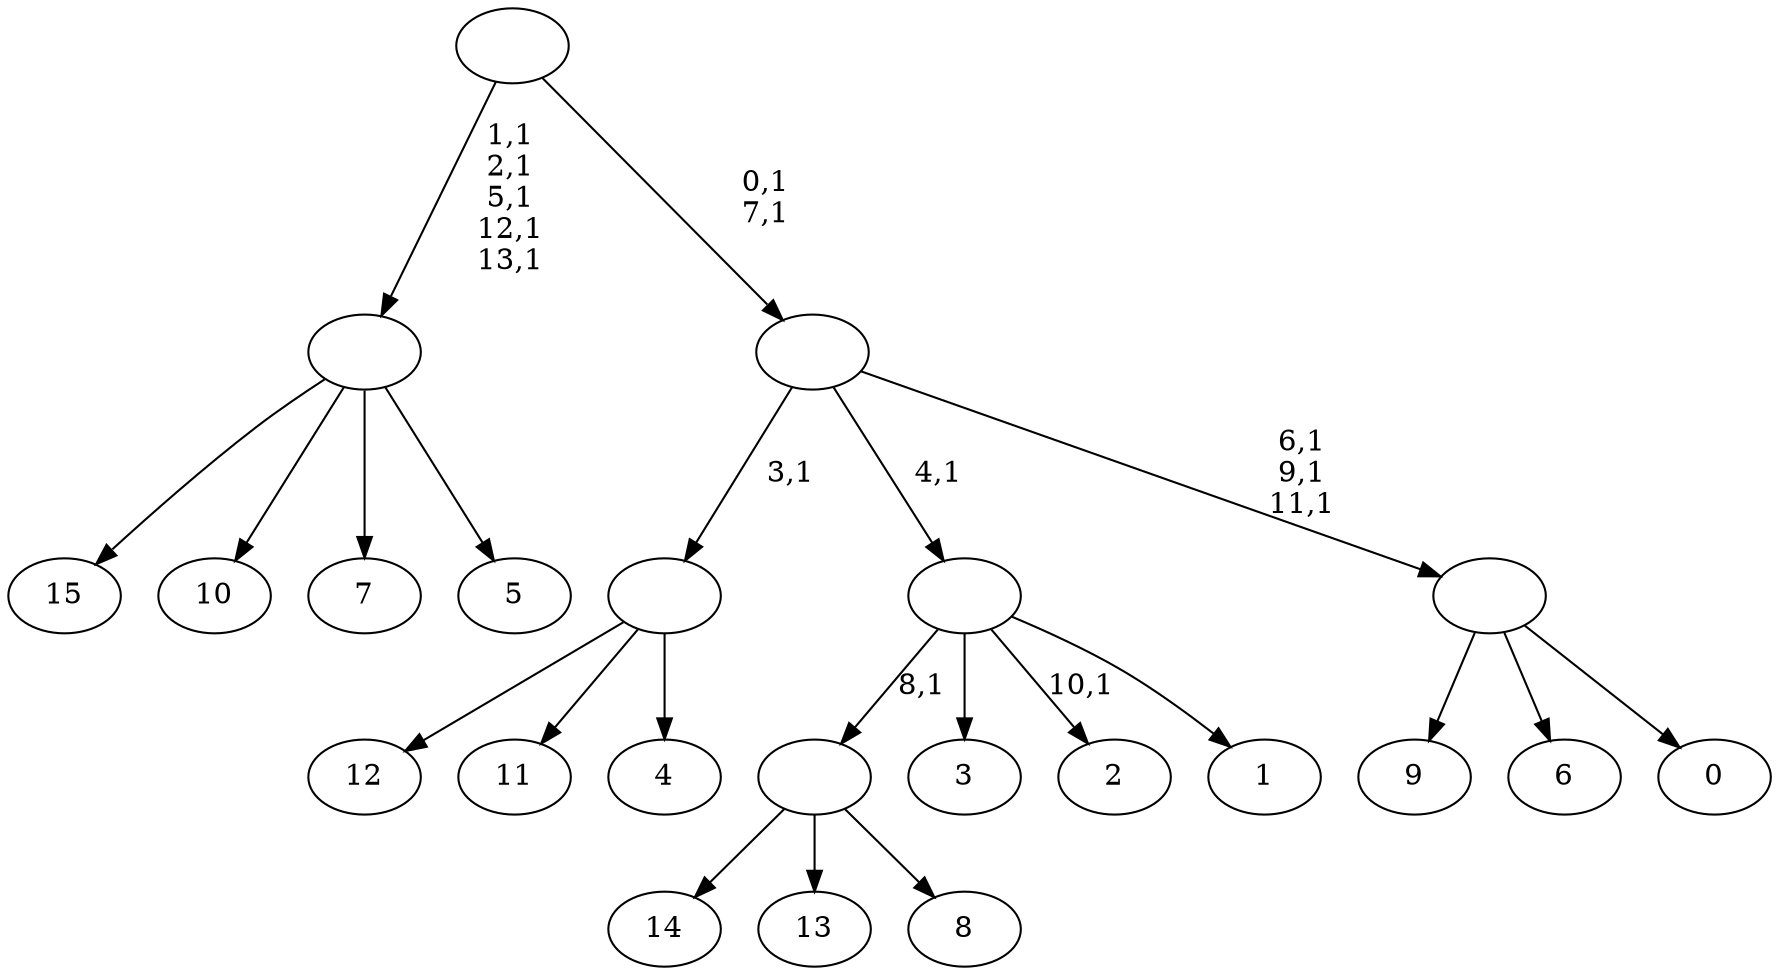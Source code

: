 digraph T {
	30 [label="15"]
	29 [label="14"]
	28 [label="13"]
	27 [label="12"]
	26 [label="11"]
	25 [label="10"]
	24 [label="9"]
	23 [label="8"]
	22 [label=""]
	21 [label="7"]
	20 [label="6"]
	19 [label="5"]
	18 [label=""]
	13 [label="4"]
	12 [label=""]
	11 [label="3"]
	10 [label="2"]
	8 [label="1"]
	7 [label=""]
	6 [label="0"]
	5 [label=""]
	2 [label=""]
	0 [label=""]
	22 -> 29 [label=""]
	22 -> 28 [label=""]
	22 -> 23 [label=""]
	18 -> 30 [label=""]
	18 -> 25 [label=""]
	18 -> 21 [label=""]
	18 -> 19 [label=""]
	12 -> 27 [label=""]
	12 -> 26 [label=""]
	12 -> 13 [label=""]
	7 -> 10 [label="10,1"]
	7 -> 22 [label="8,1"]
	7 -> 11 [label=""]
	7 -> 8 [label=""]
	5 -> 24 [label=""]
	5 -> 20 [label=""]
	5 -> 6 [label=""]
	2 -> 5 [label="6,1\n9,1\n11,1"]
	2 -> 12 [label="3,1"]
	2 -> 7 [label="4,1"]
	0 -> 2 [label="0,1\n7,1"]
	0 -> 18 [label="1,1\n2,1\n5,1\n12,1\n13,1"]
}
